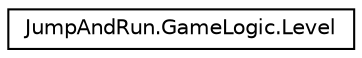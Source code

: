 digraph "Grafische Darstellung der Klassenhierarchie"
{
  edge [fontname="Helvetica",fontsize="10",labelfontname="Helvetica",labelfontsize="10"];
  node [fontname="Helvetica",fontsize="10",shape=record];
  rankdir="LR";
  Node1 [label="JumpAndRun.GameLogic.Level",height=0.2,width=0.4,color="black", fillcolor="white", style="filled",URL="$class_jump_and_run_1_1_game_logic_1_1_level.html",tooltip="Übernimmt die Darstellung eines ganzen Levels "];
}

